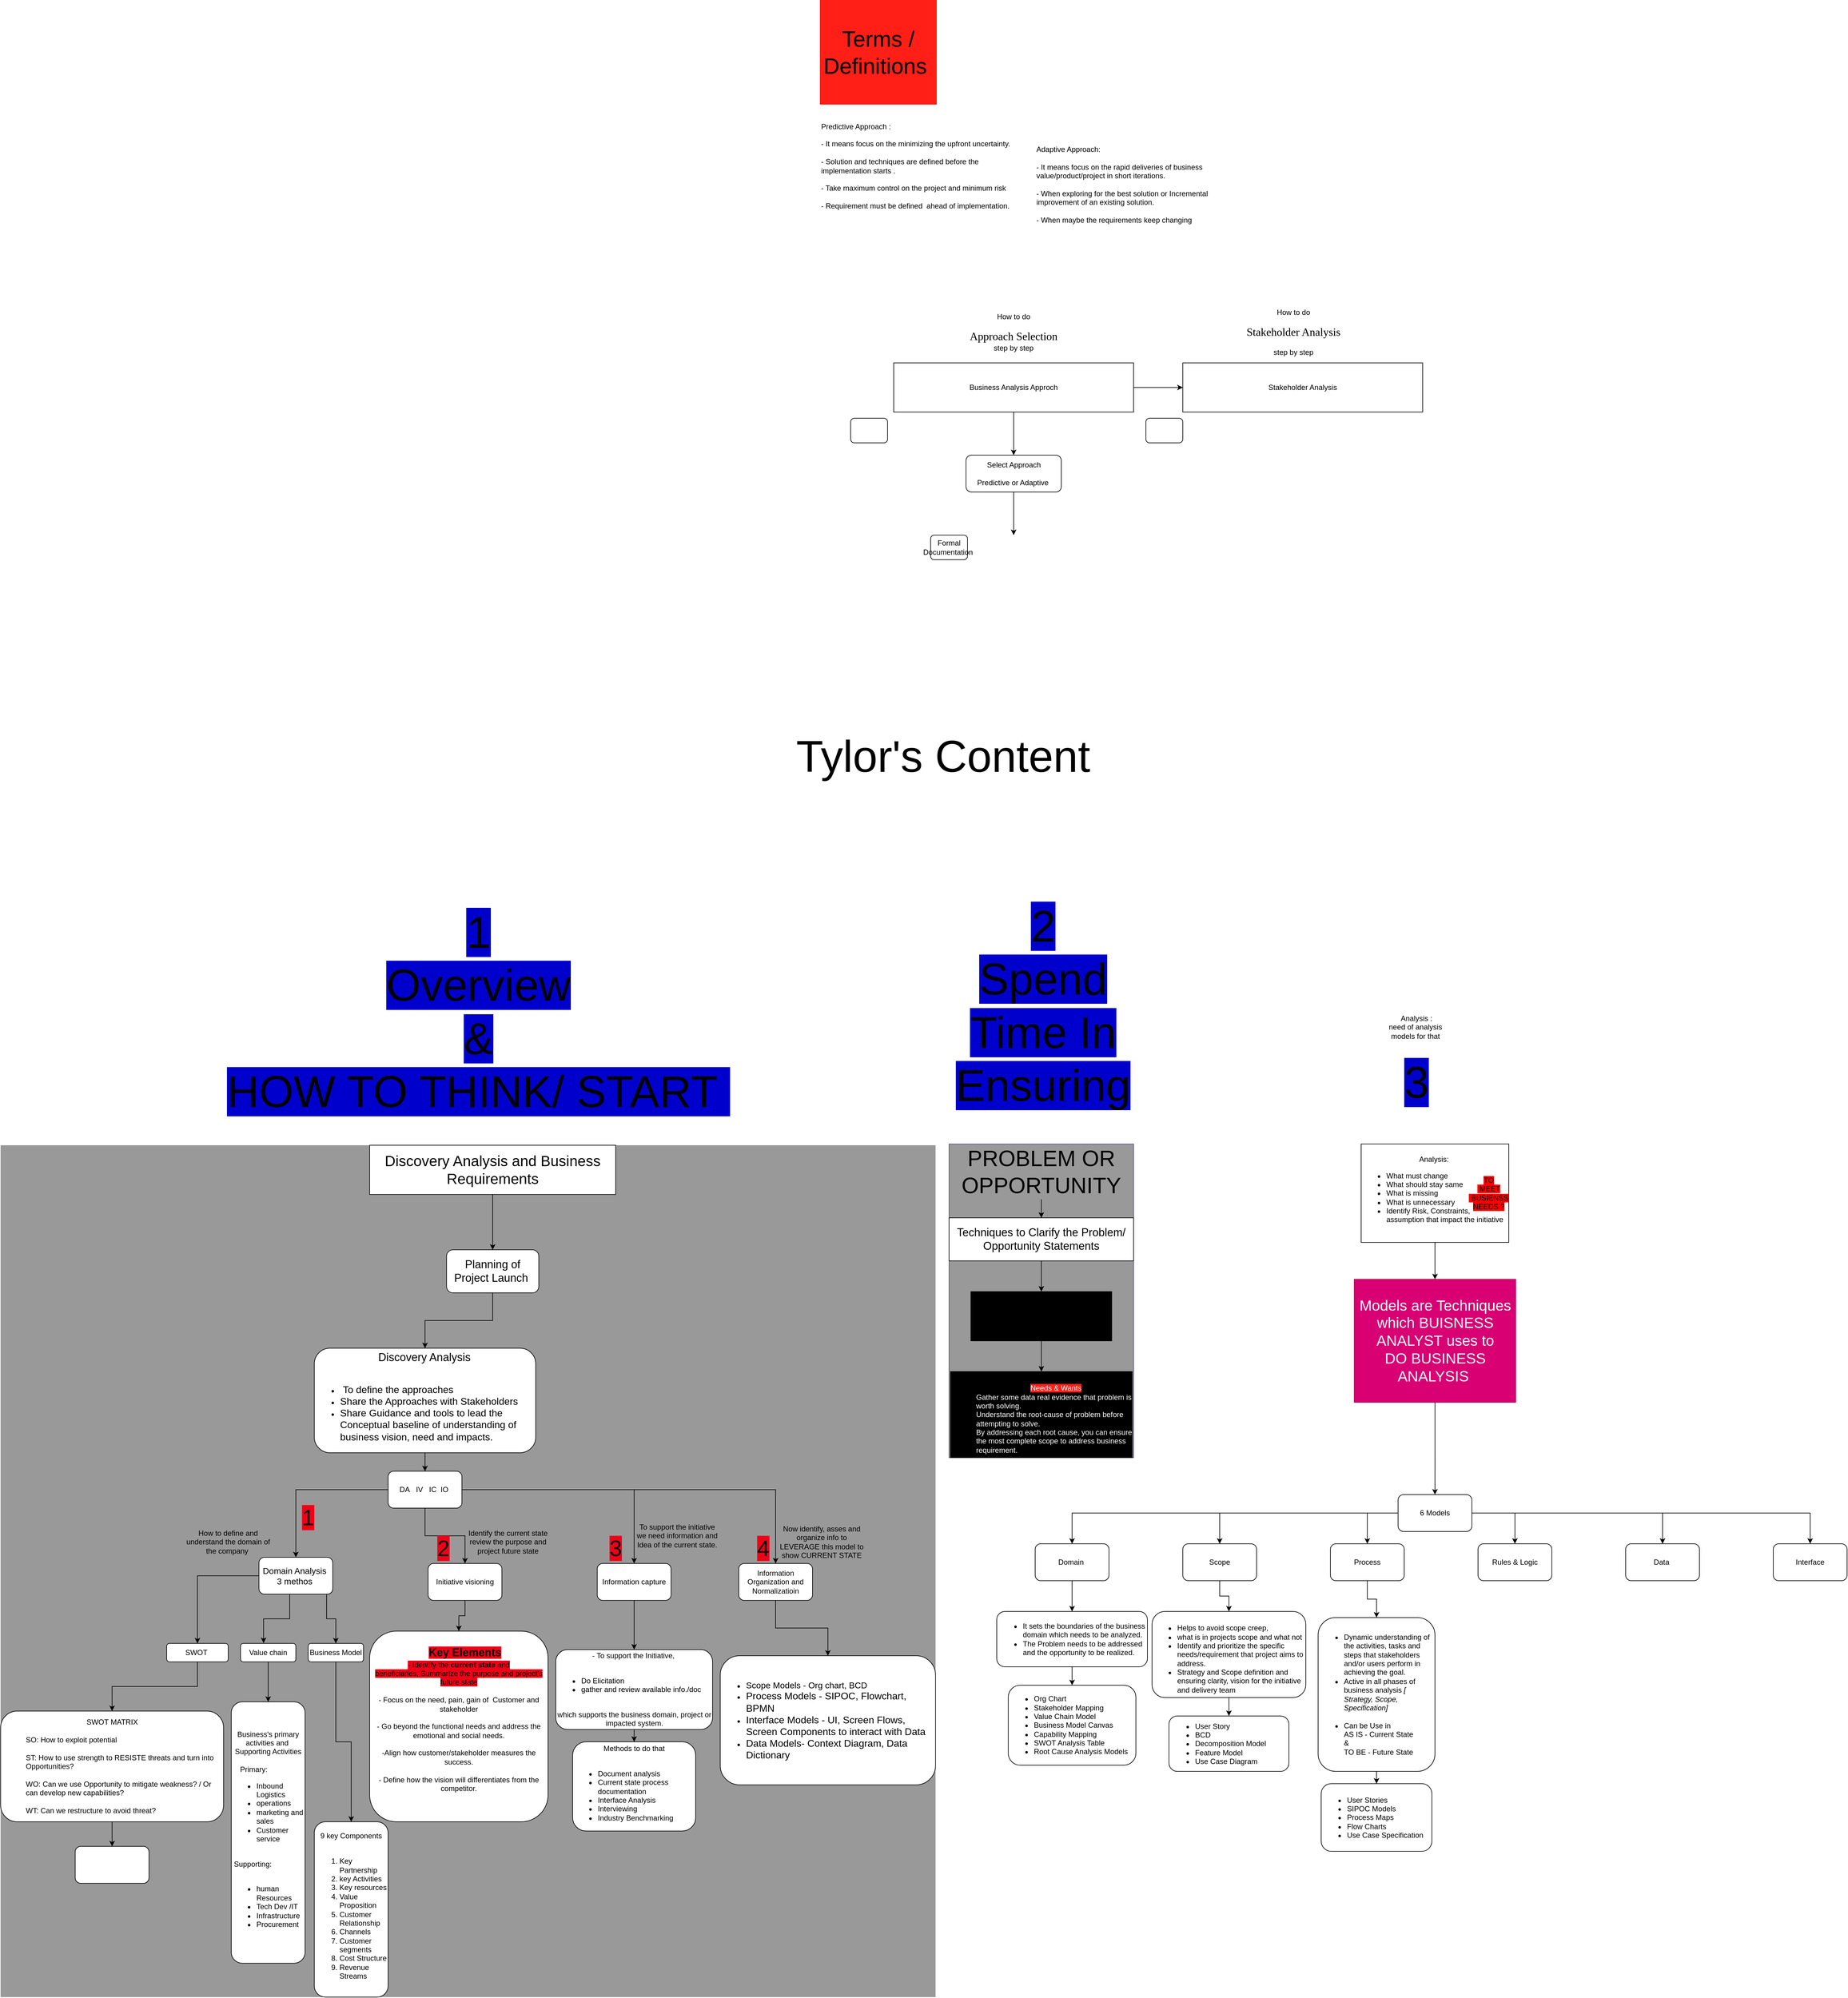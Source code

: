 <mxfile version="21.3.6" type="github">
  <diagram name="Page-1" id="avuCrzYc_2zifGQklvcb">
    <mxGraphModel dx="2530" dy="1826" grid="1" gridSize="10" guides="1" tooltips="1" connect="1" arrows="1" fold="1" page="1" pageScale="1" pageWidth="850" pageHeight="1100" math="0" shadow="0">
      <root>
        <mxCell id="0" />
        <mxCell id="1" parent="0" />
        <mxCell id="20oGBJxCJiwP2vIUOQRp-1" value="Stakeholder Analysis" style="rounded=0;whiteSpace=wrap;html=1;" parent="1" vertex="1">
          <mxGeometry x="240" y="120" width="390" height="80" as="geometry" />
        </mxCell>
        <mxCell id="20oGBJxCJiwP2vIUOQRp-3" value="How to do&lt;br&gt;&lt;br&gt;&lt;font face=&quot;Verdana&quot; style=&quot;font-size: 18px;&quot;&gt;Stakeholder Analysis&lt;/font&gt; &lt;br&gt;&lt;br&gt;step by step" style="text;html=1;strokeColor=none;fillColor=none;align=center;verticalAlign=middle;whiteSpace=wrap;rounded=0;" parent="1" vertex="1">
          <mxGeometry x="300" y="30" width="240" height="80" as="geometry" />
        </mxCell>
        <mxCell id="20oGBJxCJiwP2vIUOQRp-5" style="edgeStyle=orthogonalEdgeStyle;rounded=0;orthogonalLoop=1;jettySize=auto;html=1;" parent="1" source="20oGBJxCJiwP2vIUOQRp-4" target="20oGBJxCJiwP2vIUOQRp-1" edge="1">
          <mxGeometry relative="1" as="geometry" />
        </mxCell>
        <mxCell id="20oGBJxCJiwP2vIUOQRp-12" style="edgeStyle=orthogonalEdgeStyle;rounded=0;orthogonalLoop=1;jettySize=auto;html=1;entryX=0.5;entryY=0;entryDx=0;entryDy=0;" parent="1" source="20oGBJxCJiwP2vIUOQRp-4" target="20oGBJxCJiwP2vIUOQRp-7" edge="1">
          <mxGeometry relative="1" as="geometry" />
        </mxCell>
        <mxCell id="20oGBJxCJiwP2vIUOQRp-4" value="Business Analysis Approch" style="rounded=0;whiteSpace=wrap;html=1;" parent="1" vertex="1">
          <mxGeometry x="-230" y="120" width="390" height="80" as="geometry" />
        </mxCell>
        <mxCell id="20oGBJxCJiwP2vIUOQRp-13" style="edgeStyle=orthogonalEdgeStyle;rounded=0;orthogonalLoop=1;jettySize=auto;html=1;" parent="1" source="20oGBJxCJiwP2vIUOQRp-7" edge="1">
          <mxGeometry relative="1" as="geometry">
            <mxPoint x="-35" y="400" as="targetPoint" />
          </mxGeometry>
        </mxCell>
        <mxCell id="20oGBJxCJiwP2vIUOQRp-7" value="Select Approach&lt;br&gt;&lt;br&gt;Predictive or Adaptive&amp;nbsp;" style="rounded=1;whiteSpace=wrap;html=1;" parent="1" vertex="1">
          <mxGeometry x="-112.5" y="270" width="155" height="60" as="geometry" />
        </mxCell>
        <mxCell id="20oGBJxCJiwP2vIUOQRp-8" value="Predictive Approach :&amp;nbsp; &amp;nbsp;&lt;br&gt;&lt;br&gt;- It means focus on the minimizing the upfront uncertainty.&amp;nbsp;&lt;br&gt;&lt;br&gt;- Solution and techniques are defined before the implementation starts .&lt;br&gt;&lt;br&gt;- Take maximum control on the project and minimum risk&lt;br&gt;&lt;br&gt;- Requirement must be defined&amp;nbsp; ahead of implementation.&lt;br&gt;" style="text;html=1;strokeColor=none;fillColor=none;align=left;verticalAlign=middle;whiteSpace=wrap;rounded=0;" parent="1" vertex="1">
          <mxGeometry x="-350" y="-280" width="320" height="160" as="geometry" />
        </mxCell>
        <mxCell id="20oGBJxCJiwP2vIUOQRp-9" value="&lt;font style=&quot;font-size: 36px;&quot;&gt;Terms / Definitions&amp;nbsp;&lt;/font&gt;" style="text;html=1;strokeColor=none;fillColor=#FF1F17;align=center;verticalAlign=middle;whiteSpace=wrap;rounded=0;" parent="1" vertex="1">
          <mxGeometry x="-350" y="-470" width="190" height="170" as="geometry" />
        </mxCell>
        <mxCell id="20oGBJxCJiwP2vIUOQRp-10" value="Adaptive Approach:&amp;nbsp; &amp;nbsp;&lt;br&gt;&lt;br&gt;- It means focus on the rapid deliveries of business value/product/project in short iterations.&lt;br&gt;&lt;br&gt;- When exploring for the best solution or Incremental improvement of an existing solution.&lt;br&gt;&lt;br&gt;- When maybe the requirements keep changing&amp;nbsp;" style="text;html=1;strokeColor=none;fillColor=none;align=left;verticalAlign=middle;whiteSpace=wrap;rounded=0;" parent="1" vertex="1">
          <mxGeometry y="-220" width="320" height="100" as="geometry" />
        </mxCell>
        <mxCell id="20oGBJxCJiwP2vIUOQRp-11" value="How to do&lt;br&gt;&lt;br&gt;&lt;font face=&quot;Verdana&quot;&gt;&lt;span style=&quot;font-size: 18px;&quot;&gt;Approach Selection&lt;/span&gt;&lt;/font&gt;&lt;br&gt;step by step" style="text;html=1;strokeColor=none;fillColor=none;align=center;verticalAlign=middle;whiteSpace=wrap;rounded=0;" parent="1" vertex="1">
          <mxGeometry x="-155" y="30" width="240" height="80" as="geometry" />
        </mxCell>
        <mxCell id="20oGBJxCJiwP2vIUOQRp-14" value="" style="rounded=1;whiteSpace=wrap;html=1;" parent="1" vertex="1">
          <mxGeometry x="-300" y="210" width="60" height="40" as="geometry" />
        </mxCell>
        <mxCell id="20oGBJxCJiwP2vIUOQRp-16" value="" style="rounded=1;whiteSpace=wrap;html=1;" parent="1" vertex="1">
          <mxGeometry x="180" y="210" width="60" height="40" as="geometry" />
        </mxCell>
        <mxCell id="20oGBJxCJiwP2vIUOQRp-17" value="Formal Documentation&amp;nbsp;" style="rounded=1;whiteSpace=wrap;html=1;" parent="1" vertex="1">
          <mxGeometry x="-170" y="400" width="60" height="40" as="geometry" />
        </mxCell>
        <mxCell id="20oGBJxCJiwP2vIUOQRp-19" value="&lt;font style=&quot;font-size: 72px;&quot;&gt;Tylor&#39;s Content&amp;nbsp;&lt;/font&gt;" style="text;html=1;strokeColor=none;fillColor=none;align=center;verticalAlign=middle;whiteSpace=wrap;rounded=0;" parent="1" vertex="1">
          <mxGeometry x="-417.5" y="620" width="555" height="280" as="geometry" />
        </mxCell>
        <mxCell id="xvKbqlWR54QsmGuHGJQW-46" value="" style="group;fillColor=#999999;" parent="1" vertex="1" connectable="0">
          <mxGeometry x="-1682" y="1392" width="1520" height="1385" as="geometry" />
        </mxCell>
        <mxCell id="20oGBJxCJiwP2vIUOQRp-18" value="&lt;font style=&quot;font-size: 24px;&quot;&gt;Discovery Analysis and Business Requirements&lt;/font&gt;" style="rounded=0;whiteSpace=wrap;html=1;" parent="xvKbqlWR54QsmGuHGJQW-46" vertex="1">
          <mxGeometry x="600" width="400" height="80" as="geometry" />
        </mxCell>
        <mxCell id="20oGBJxCJiwP2vIUOQRp-22" value="&lt;font style=&quot;font-size: 18px;&quot;&gt;Planning of Project Launch&amp;nbsp;&lt;/font&gt;" style="rounded=1;whiteSpace=wrap;html=1;" parent="xvKbqlWR54QsmGuHGJQW-46" vertex="1">
          <mxGeometry x="725" y="170" width="150" height="70" as="geometry" />
        </mxCell>
        <mxCell id="xvKbqlWR54QsmGuHGJQW-45" style="edgeStyle=orthogonalEdgeStyle;rounded=0;orthogonalLoop=1;jettySize=auto;html=1;entryX=0.5;entryY=0;entryDx=0;entryDy=0;" parent="xvKbqlWR54QsmGuHGJQW-46" source="20oGBJxCJiwP2vIUOQRp-18" target="20oGBJxCJiwP2vIUOQRp-22" edge="1">
          <mxGeometry relative="1" as="geometry" />
        </mxCell>
        <mxCell id="20oGBJxCJiwP2vIUOQRp-23" value="&lt;div style=&quot;text-align: center;&quot;&gt;&lt;span style=&quot;background-color: initial;&quot;&gt;&lt;font style=&quot;font-size: 18px;&quot;&gt;Discovery Analysis&lt;/font&gt;&lt;font style=&quot;font-size: 14px;&quot;&gt;&amp;nbsp;&lt;/font&gt;&lt;/span&gt;&lt;/div&gt;&lt;font size=&quot;3&quot;&gt;&lt;br&gt;&lt;/font&gt;&lt;ul&gt;&lt;li&gt;&lt;font size=&quot;3&quot;&gt;&amp;nbsp;To define the approaches&lt;/font&gt;&lt;/li&gt;&lt;li&gt;&lt;font size=&quot;3&quot;&gt;Share the Approaches with Stakeholders&lt;/font&gt;&lt;/li&gt;&lt;li&gt;&lt;font size=&quot;3&quot;&gt;Share Guidance and tools to lead the Conceptual baseline of understanding of business vision, need and impacts.&lt;/font&gt;&lt;/li&gt;&lt;/ul&gt;" style="rounded=1;whiteSpace=wrap;html=1;align=left;" parent="xvKbqlWR54QsmGuHGJQW-46" vertex="1">
          <mxGeometry x="510" y="330" width="360" height="170" as="geometry" />
        </mxCell>
        <mxCell id="20oGBJxCJiwP2vIUOQRp-24" style="edgeStyle=orthogonalEdgeStyle;rounded=0;orthogonalLoop=1;jettySize=auto;html=1;" parent="xvKbqlWR54QsmGuHGJQW-46" source="20oGBJxCJiwP2vIUOQRp-22" target="20oGBJxCJiwP2vIUOQRp-23" edge="1">
          <mxGeometry relative="1" as="geometry" />
        </mxCell>
        <mxCell id="20oGBJxCJiwP2vIUOQRp-25" value="DA&amp;nbsp; &amp;nbsp;IV&amp;nbsp; &amp;nbsp;IC&amp;nbsp; IO&amp;nbsp;" style="whiteSpace=wrap;html=1;align=center;rounded=1;" parent="xvKbqlWR54QsmGuHGJQW-46" vertex="1">
          <mxGeometry x="630" y="530" width="120" height="60" as="geometry" />
        </mxCell>
        <mxCell id="20oGBJxCJiwP2vIUOQRp-26" value="" style="edgeStyle=orthogonalEdgeStyle;rounded=0;orthogonalLoop=1;jettySize=auto;html=1;" parent="xvKbqlWR54QsmGuHGJQW-46" source="20oGBJxCJiwP2vIUOQRp-23" target="20oGBJxCJiwP2vIUOQRp-25" edge="1">
          <mxGeometry relative="1" as="geometry" />
        </mxCell>
        <mxCell id="20oGBJxCJiwP2vIUOQRp-27" value="&lt;font style=&quot;font-size: 14px;&quot;&gt;Domain Analysis&amp;nbsp;&lt;br&gt;&lt;font style=&quot;&quot;&gt;3 methos&lt;/font&gt;&amp;nbsp;&lt;/font&gt;" style="whiteSpace=wrap;html=1;align=center;rounded=1;" parent="xvKbqlWR54QsmGuHGJQW-46" vertex="1">
          <mxGeometry x="420" y="670" width="120" height="60" as="geometry" />
        </mxCell>
        <mxCell id="20oGBJxCJiwP2vIUOQRp-28" value="" style="edgeStyle=orthogonalEdgeStyle;rounded=0;orthogonalLoop=1;jettySize=auto;html=1;" parent="xvKbqlWR54QsmGuHGJQW-46" source="20oGBJxCJiwP2vIUOQRp-25" target="20oGBJxCJiwP2vIUOQRp-27" edge="1">
          <mxGeometry relative="1" as="geometry" />
        </mxCell>
        <mxCell id="20oGBJxCJiwP2vIUOQRp-29" value="How to define and understand the domain of the company&amp;nbsp;" style="text;html=1;strokeColor=none;fillColor=none;align=center;verticalAlign=middle;whiteSpace=wrap;rounded=0;" parent="xvKbqlWR54QsmGuHGJQW-46" vertex="1">
          <mxGeometry x="300" y="610" width="140" height="70" as="geometry" />
        </mxCell>
        <mxCell id="20oGBJxCJiwP2vIUOQRp-30" value="SWOT&amp;nbsp;" style="whiteSpace=wrap;html=1;align=center;rounded=1;" parent="xvKbqlWR54QsmGuHGJQW-46" vertex="1">
          <mxGeometry x="270" y="810" width="100" height="30" as="geometry" />
        </mxCell>
        <mxCell id="20oGBJxCJiwP2vIUOQRp-31" value="" style="edgeStyle=orthogonalEdgeStyle;rounded=0;orthogonalLoop=1;jettySize=auto;html=1;" parent="xvKbqlWR54QsmGuHGJQW-46" source="20oGBJxCJiwP2vIUOQRp-27" target="20oGBJxCJiwP2vIUOQRp-30" edge="1">
          <mxGeometry relative="1" as="geometry" />
        </mxCell>
        <mxCell id="20oGBJxCJiwP2vIUOQRp-32" value="Value chain" style="whiteSpace=wrap;html=1;align=center;rounded=1;" parent="xvKbqlWR54QsmGuHGJQW-46" vertex="1">
          <mxGeometry x="390" y="810" width="90" height="30" as="geometry" />
        </mxCell>
        <mxCell id="20oGBJxCJiwP2vIUOQRp-34" style="edgeStyle=orthogonalEdgeStyle;rounded=0;orthogonalLoop=1;jettySize=auto;html=1;entryX=0.417;entryY=-0.017;entryDx=0;entryDy=0;entryPerimeter=0;" parent="xvKbqlWR54QsmGuHGJQW-46" source="20oGBJxCJiwP2vIUOQRp-27" target="20oGBJxCJiwP2vIUOQRp-32" edge="1">
          <mxGeometry relative="1" as="geometry">
            <Array as="points">
              <mxPoint x="470" y="770" />
              <mxPoint x="428" y="770" />
            </Array>
          </mxGeometry>
        </mxCell>
        <mxCell id="20oGBJxCJiwP2vIUOQRp-33" value="Business Model" style="whiteSpace=wrap;html=1;align=center;rounded=1;" parent="xvKbqlWR54QsmGuHGJQW-46" vertex="1">
          <mxGeometry x="500" y="810" width="90" height="30" as="geometry" />
        </mxCell>
        <mxCell id="20oGBJxCJiwP2vIUOQRp-35" style="edgeStyle=orthogonalEdgeStyle;rounded=0;orthogonalLoop=1;jettySize=auto;html=1;" parent="xvKbqlWR54QsmGuHGJQW-46" source="20oGBJxCJiwP2vIUOQRp-27" target="20oGBJxCJiwP2vIUOQRp-33" edge="1">
          <mxGeometry relative="1" as="geometry">
            <Array as="points">
              <mxPoint x="530" y="770" />
              <mxPoint x="545" y="770" />
            </Array>
          </mxGeometry>
        </mxCell>
        <mxCell id="20oGBJxCJiwP2vIUOQRp-36" value="SWOT MATRIX&lt;br&gt;&lt;br&gt;&lt;blockquote style=&quot;margin: 0 0 0 40px; border: none; padding: 0px;&quot;&gt;&lt;div style=&quot;text-align: left;&quot;&gt;&lt;span style=&quot;background-color: initial;&quot;&gt;SO: How to exploit potential&lt;/span&gt;&lt;/div&gt;&lt;div style=&quot;text-align: left;&quot;&gt;&lt;br&gt;&lt;/div&gt;&lt;div style=&quot;text-align: left;&quot;&gt;&lt;span style=&quot;background-color: initial;&quot;&gt;ST: How to use strength to RESISTE threats and turn into Opportunities?&lt;/span&gt;&lt;/div&gt;&lt;div style=&quot;text-align: left;&quot;&gt;&lt;br&gt;&lt;/div&gt;&lt;div style=&quot;text-align: left;&quot;&gt;&lt;span style=&quot;background-color: initial;&quot;&gt;WO: Can we use Opportunity to mitigate weakness? / Or can develop new capabilities?&lt;/span&gt;&lt;/div&gt;&lt;div style=&quot;text-align: left;&quot;&gt;&lt;br&gt;&lt;/div&gt;&lt;div style=&quot;text-align: left;&quot;&gt;&lt;span style=&quot;background-color: initial;&quot;&gt;WT: Can we restructure to avoid threat?&lt;/span&gt;&lt;/div&gt;&lt;/blockquote&gt;" style="whiteSpace=wrap;html=1;rounded=1;" parent="xvKbqlWR54QsmGuHGJQW-46" vertex="1">
          <mxGeometry y="920" width="362.5" height="180" as="geometry" />
        </mxCell>
        <mxCell id="20oGBJxCJiwP2vIUOQRp-37" value="" style="edgeStyle=orthogonalEdgeStyle;rounded=0;orthogonalLoop=1;jettySize=auto;html=1;" parent="xvKbqlWR54QsmGuHGJQW-46" source="20oGBJxCJiwP2vIUOQRp-30" target="20oGBJxCJiwP2vIUOQRp-36" edge="1">
          <mxGeometry relative="1" as="geometry" />
        </mxCell>
        <mxCell id="20oGBJxCJiwP2vIUOQRp-38" value="" style="whiteSpace=wrap;html=1;rounded=1;" parent="xvKbqlWR54QsmGuHGJQW-46" vertex="1">
          <mxGeometry x="121.25" y="1140" width="120" height="60" as="geometry" />
        </mxCell>
        <mxCell id="20oGBJxCJiwP2vIUOQRp-39" value="" style="edgeStyle=orthogonalEdgeStyle;rounded=0;orthogonalLoop=1;jettySize=auto;html=1;" parent="xvKbqlWR54QsmGuHGJQW-46" source="20oGBJxCJiwP2vIUOQRp-36" target="20oGBJxCJiwP2vIUOQRp-38" edge="1">
          <mxGeometry relative="1" as="geometry" />
        </mxCell>
        <mxCell id="xvKbqlWR54QsmGuHGJQW-1" value="Initiative visioning" style="whiteSpace=wrap;html=1;align=center;rounded=1;" parent="xvKbqlWR54QsmGuHGJQW-46" vertex="1">
          <mxGeometry x="695" y="680" width="120" height="60" as="geometry" />
        </mxCell>
        <mxCell id="xvKbqlWR54QsmGuHGJQW-2" value="" style="edgeStyle=orthogonalEdgeStyle;rounded=0;orthogonalLoop=1;jettySize=auto;html=1;" parent="xvKbqlWR54QsmGuHGJQW-46" source="20oGBJxCJiwP2vIUOQRp-25" target="xvKbqlWR54QsmGuHGJQW-1" edge="1">
          <mxGeometry relative="1" as="geometry" />
        </mxCell>
        <mxCell id="xvKbqlWR54QsmGuHGJQW-3" value="&lt;font style=&quot;background-color: rgb(240, 0, 24); font-size: 36px;&quot;&gt;1&lt;/font&gt;" style="text;html=1;strokeColor=none;fillColor=none;align=center;verticalAlign=middle;whiteSpace=wrap;rounded=0;" parent="xvKbqlWR54QsmGuHGJQW-46" vertex="1">
          <mxGeometry x="470" y="590" width="60" height="30" as="geometry" />
        </mxCell>
        <mxCell id="xvKbqlWR54QsmGuHGJQW-11" value="&lt;div style=&quot;&quot;&gt;&lt;span style=&quot;background-color: rgb(240, 0, 24);&quot;&gt;- Identify the &lt;b style=&quot;&quot;&gt;current state &lt;/b&gt;and beneficiaries,&amp;nbsp;Summarize the purpose and&amp;nbsp;project&#39;s future state&lt;/span&gt;&lt;/div&gt;&lt;div style=&quot;&quot;&gt;&lt;br&gt;&lt;/div&gt;&lt;div style=&quot;&quot;&gt;&lt;span style=&quot;background-color: initial;&quot;&gt;- Focus on the need, pain, gain of&amp;nbsp; Customer and stakeholder&lt;/span&gt;&lt;/div&gt;&lt;div style=&quot;&quot;&gt;&lt;br&gt;&lt;/div&gt;&lt;div style=&quot;&quot;&gt;&lt;span style=&quot;background-color: initial;&quot;&gt;- Go beyond the functional needs and address the emotional and social needs.&lt;/span&gt;&lt;/div&gt;&lt;div style=&quot;&quot;&gt;&lt;br&gt;&lt;/div&gt;&lt;div style=&quot;&quot;&gt;&lt;span style=&quot;background-color: initial;&quot;&gt;-Align how customer/stakeholder measures the success.&lt;/span&gt;&lt;/div&gt;&lt;div style=&quot;&quot;&gt;&lt;br&gt;&lt;/div&gt;&lt;div style=&quot;&quot;&gt;&lt;span style=&quot;background-color: initial;&quot;&gt;- Define how the vision will differentiates from the competitor.&lt;/span&gt;&lt;/div&gt;" style="whiteSpace=wrap;html=1;rounded=1;align=center;" parent="xvKbqlWR54QsmGuHGJQW-46" vertex="1">
          <mxGeometry x="600" y="790" width="290" height="310" as="geometry" />
        </mxCell>
        <mxCell id="xvKbqlWR54QsmGuHGJQW-9" value="" style="edgeStyle=orthogonalEdgeStyle;rounded=0;orthogonalLoop=1;jettySize=auto;html=1;exitX=0.5;exitY=1;exitDx=0;exitDy=0;entryX=0.5;entryY=0;entryDx=0;entryDy=0;" parent="xvKbqlWR54QsmGuHGJQW-46" source="xvKbqlWR54QsmGuHGJQW-1" target="xvKbqlWR54QsmGuHGJQW-11" edge="1">
          <mxGeometry relative="1" as="geometry">
            <mxPoint x="895.059" y="750" as="sourcePoint" />
            <mxPoint x="850" y="920" as="targetPoint" />
          </mxGeometry>
        </mxCell>
        <mxCell id="xvKbqlWR54QsmGuHGJQW-17" value="&lt;font style=&quot;background-color: rgb(240, 0, 24); font-size: 36px;&quot;&gt;2&lt;/font&gt;" style="text;html=1;strokeColor=none;fillColor=none;align=center;verticalAlign=middle;whiteSpace=wrap;rounded=0;" parent="xvKbqlWR54QsmGuHGJQW-46" vertex="1">
          <mxGeometry x="690" y="640" width="60" height="30" as="geometry" />
        </mxCell>
        <mxCell id="xvKbqlWR54QsmGuHGJQW-18" value="Information capture" style="whiteSpace=wrap;html=1;align=center;rounded=1;" parent="xvKbqlWR54QsmGuHGJQW-46" vertex="1">
          <mxGeometry x="970" y="680" width="120" height="60" as="geometry" />
        </mxCell>
        <mxCell id="xvKbqlWR54QsmGuHGJQW-20" style="edgeStyle=orthogonalEdgeStyle;rounded=0;orthogonalLoop=1;jettySize=auto;html=1;" parent="xvKbqlWR54QsmGuHGJQW-46" source="20oGBJxCJiwP2vIUOQRp-25" target="xvKbqlWR54QsmGuHGJQW-18" edge="1">
          <mxGeometry relative="1" as="geometry" />
        </mxCell>
        <mxCell id="xvKbqlWR54QsmGuHGJQW-21" value="&lt;b&gt;&lt;font style=&quot;font-size: 18px; background-color: rgb(240, 0, 24);&quot;&gt;Key Elements&lt;/font&gt;&lt;/b&gt;" style="text;html=1;strokeColor=none;fillColor=none;align=center;verticalAlign=middle;whiteSpace=wrap;rounded=0;" parent="xvKbqlWR54QsmGuHGJQW-46" vertex="1">
          <mxGeometry x="685" y="790" width="140" height="70" as="geometry" />
        </mxCell>
        <mxCell id="xvKbqlWR54QsmGuHGJQW-22" value="- To support the Initiative,&amp;nbsp;&lt;br&gt;&lt;br&gt;&lt;ul&gt;&lt;li style=&quot;text-align: left;&quot;&gt;Do Elicitation&lt;/li&gt;&lt;li style=&quot;text-align: left;&quot;&gt;gather and review available info./doc&lt;/li&gt;&lt;/ul&gt;&lt;br&gt;which supports the business domain, project or impacted system." style="whiteSpace=wrap;html=1;rounded=1;" parent="xvKbqlWR54QsmGuHGJQW-46" vertex="1">
          <mxGeometry x="902.5" y="820" width="255" height="130" as="geometry" />
        </mxCell>
        <mxCell id="xvKbqlWR54QsmGuHGJQW-23" value="" style="edgeStyle=orthogonalEdgeStyle;rounded=0;orthogonalLoop=1;jettySize=auto;html=1;" parent="xvKbqlWR54QsmGuHGJQW-46" source="xvKbqlWR54QsmGuHGJQW-18" target="xvKbqlWR54QsmGuHGJQW-22" edge="1">
          <mxGeometry relative="1" as="geometry" />
        </mxCell>
        <mxCell id="xvKbqlWR54QsmGuHGJQW-24" value="Methods to do that&lt;br&gt;&lt;br&gt;&lt;ul&gt;&lt;li style=&quot;text-align: left;&quot;&gt;Document analysis&lt;/li&gt;&lt;li style=&quot;text-align: left;&quot;&gt;Current state process documentation&lt;/li&gt;&lt;li style=&quot;text-align: left;&quot;&gt;Interface Analysis&lt;/li&gt;&lt;li style=&quot;text-align: left;&quot;&gt;Interviewing&lt;/li&gt;&lt;li style=&quot;text-align: left;&quot;&gt;Industry Benchmarking&lt;/li&gt;&lt;/ul&gt;" style="whiteSpace=wrap;html=1;rounded=1;" parent="xvKbqlWR54QsmGuHGJQW-46" vertex="1">
          <mxGeometry x="930" y="970" width="200" height="145" as="geometry" />
        </mxCell>
        <mxCell id="xvKbqlWR54QsmGuHGJQW-25" value="" style="edgeStyle=orthogonalEdgeStyle;rounded=0;orthogonalLoop=1;jettySize=auto;html=1;" parent="xvKbqlWR54QsmGuHGJQW-46" source="xvKbqlWR54QsmGuHGJQW-22" target="xvKbqlWR54QsmGuHGJQW-24" edge="1">
          <mxGeometry relative="1" as="geometry" />
        </mxCell>
        <mxCell id="xvKbqlWR54QsmGuHGJQW-26" value="Identify the current state&lt;br&gt;review the purpose and project future state" style="text;html=1;strokeColor=none;fillColor=none;align=center;verticalAlign=middle;whiteSpace=wrap;rounded=0;" parent="xvKbqlWR54QsmGuHGJQW-46" vertex="1">
          <mxGeometry x="755" y="610" width="140" height="70" as="geometry" />
        </mxCell>
        <mxCell id="xvKbqlWR54QsmGuHGJQW-27" value="To support the initiative we need information and Idea of the current state." style="text;html=1;strokeColor=none;fillColor=none;align=center;verticalAlign=middle;whiteSpace=wrap;rounded=0;" parent="xvKbqlWR54QsmGuHGJQW-46" vertex="1">
          <mxGeometry x="1030" y="600" width="140" height="70" as="geometry" />
        </mxCell>
        <mxCell id="xvKbqlWR54QsmGuHGJQW-28" value="&lt;font style=&quot;background-color: rgb(240, 0, 24); font-size: 36px;&quot;&gt;3&lt;/font&gt;" style="text;html=1;strokeColor=none;fillColor=none;align=center;verticalAlign=middle;whiteSpace=wrap;rounded=0;" parent="xvKbqlWR54QsmGuHGJQW-46" vertex="1">
          <mxGeometry x="970" y="640" width="60" height="30" as="geometry" />
        </mxCell>
        <mxCell id="xvKbqlWR54QsmGuHGJQW-29" value="9 key Components&lt;br&gt;&lt;br&gt;&lt;ol&gt;&lt;li style=&quot;text-align: left;&quot;&gt;Key Partnership&lt;/li&gt;&lt;li style=&quot;text-align: left;&quot;&gt;key Activities&lt;/li&gt;&lt;li style=&quot;text-align: left;&quot;&gt;Key resources&lt;/li&gt;&lt;li style=&quot;text-align: left;&quot;&gt;Value Proposition&lt;/li&gt;&lt;li style=&quot;text-align: left;&quot;&gt;Customer Relationship&lt;/li&gt;&lt;li style=&quot;text-align: left;&quot;&gt;Channels&lt;/li&gt;&lt;li style=&quot;text-align: left;&quot;&gt;Customer segments&lt;/li&gt;&lt;li style=&quot;text-align: left;&quot;&gt;Cost Structure&lt;/li&gt;&lt;li style=&quot;text-align: left;&quot;&gt;Revenue Streams&lt;/li&gt;&lt;/ol&gt;" style="whiteSpace=wrap;html=1;rounded=1;" parent="xvKbqlWR54QsmGuHGJQW-46" vertex="1">
          <mxGeometry x="510" y="1100" width="120" height="285" as="geometry" />
        </mxCell>
        <mxCell id="xvKbqlWR54QsmGuHGJQW-31" style="edgeStyle=orthogonalEdgeStyle;rounded=0;orthogonalLoop=1;jettySize=auto;html=1;entryX=0.5;entryY=0;entryDx=0;entryDy=0;" parent="xvKbqlWR54QsmGuHGJQW-46" source="20oGBJxCJiwP2vIUOQRp-33" target="xvKbqlWR54QsmGuHGJQW-29" edge="1">
          <mxGeometry relative="1" as="geometry" />
        </mxCell>
        <mxCell id="xvKbqlWR54QsmGuHGJQW-32" value="Business&#39;s primary activities and&amp;nbsp; Supporting Activities&lt;br&gt;&lt;br&gt;&lt;div style=&quot;text-align: left;&quot;&gt;&lt;span style=&quot;background-color: initial;&quot;&gt;&amp;nbsp; &amp;nbsp; Primary:&lt;/span&gt;&lt;/div&gt;&lt;div style=&quot;text-align: left;&quot;&gt;&lt;ul&gt;&lt;li&gt;&lt;span style=&quot;background-color: initial;&quot;&gt;Inbound Logistics&lt;/span&gt;&lt;/li&gt;&lt;li&gt;&lt;span style=&quot;background-color: initial;&quot;&gt;operations&lt;/span&gt;&lt;/li&gt;&lt;li&gt;&lt;span style=&quot;background-color: initial;&quot;&gt;marketing and sales&lt;/span&gt;&lt;/li&gt;&lt;li&gt;&lt;span style=&quot;background-color: initial;&quot;&gt;Customer service&lt;/span&gt;&lt;/li&gt;&lt;/ul&gt;&lt;div&gt;&lt;br&gt;&lt;/div&gt;&lt;div&gt;&amp;nbsp;Supporting:&lt;br&gt;&lt;br&gt;&lt;/div&gt;&lt;div&gt;&lt;ul&gt;&lt;li&gt;human Resources&lt;/li&gt;&lt;li&gt;Tech Dev /IT&lt;/li&gt;&lt;li&gt;Infrastructure&lt;/li&gt;&lt;li&gt;Procurement&lt;/li&gt;&lt;/ul&gt;&lt;/div&gt;&lt;/div&gt;" style="whiteSpace=wrap;html=1;rounded=1;" parent="xvKbqlWR54QsmGuHGJQW-46" vertex="1">
          <mxGeometry x="375" y="905" width="120" height="425" as="geometry" />
        </mxCell>
        <mxCell id="xvKbqlWR54QsmGuHGJQW-33" value="" style="edgeStyle=orthogonalEdgeStyle;rounded=0;orthogonalLoop=1;jettySize=auto;html=1;" parent="xvKbqlWR54QsmGuHGJQW-46" source="20oGBJxCJiwP2vIUOQRp-32" target="xvKbqlWR54QsmGuHGJQW-32" edge="1">
          <mxGeometry relative="1" as="geometry" />
        </mxCell>
        <mxCell id="xvKbqlWR54QsmGuHGJQW-36" value="Information Organization and Normalizatioin" style="whiteSpace=wrap;html=1;rounded=1;" parent="xvKbqlWR54QsmGuHGJQW-46" vertex="1">
          <mxGeometry x="1200" y="680" width="120" height="60" as="geometry" />
        </mxCell>
        <mxCell id="xvKbqlWR54QsmGuHGJQW-39" style="edgeStyle=orthogonalEdgeStyle;rounded=0;orthogonalLoop=1;jettySize=auto;html=1;exitX=1;exitY=0.5;exitDx=0;exitDy=0;entryX=0.5;entryY=0;entryDx=0;entryDy=0;" parent="xvKbqlWR54QsmGuHGJQW-46" source="20oGBJxCJiwP2vIUOQRp-25" target="xvKbqlWR54QsmGuHGJQW-36" edge="1">
          <mxGeometry relative="1" as="geometry" />
        </mxCell>
        <mxCell id="xvKbqlWR54QsmGuHGJQW-40" value="&lt;font style=&quot;background-color: rgb(240, 0, 24); font-size: 36px;&quot;&gt;4&lt;/font&gt;" style="text;html=1;strokeColor=none;fillColor=none;align=center;verticalAlign=middle;whiteSpace=wrap;rounded=0;" parent="xvKbqlWR54QsmGuHGJQW-46" vertex="1">
          <mxGeometry x="1210" y="640" width="60" height="30" as="geometry" />
        </mxCell>
        <mxCell id="xvKbqlWR54QsmGuHGJQW-41" value="Now identify, asses and organize info to LEVERAGE this model to show CURRENT STATE" style="text;html=1;strokeColor=none;fillColor=none;align=center;verticalAlign=middle;whiteSpace=wrap;rounded=0;" parent="xvKbqlWR54QsmGuHGJQW-46" vertex="1">
          <mxGeometry x="1265" y="610" width="140" height="70" as="geometry" />
        </mxCell>
        <mxCell id="xvKbqlWR54QsmGuHGJQW-43" value="&lt;ul&gt;&lt;li&gt;&lt;font style=&quot;font-size: 14px;&quot;&gt;Scope Models - Org chart, BCD&lt;/font&gt;&lt;/li&gt;&lt;li&gt;&lt;font size=&quot;3&quot;&gt;Process Models - SIPOC, Flowchart, BPMN&lt;/font&gt;&lt;/li&gt;&lt;li&gt;&lt;font size=&quot;3&quot;&gt;Interface Models - UI, Screen Flows, Screen Components to interact with Data&lt;/font&gt;&lt;/li&gt;&lt;li&gt;&lt;font size=&quot;3&quot;&gt;Data Models- Context Diagram, Data Dictionary&amp;nbsp;&amp;nbsp;&lt;/font&gt;&lt;/li&gt;&lt;/ul&gt;" style="whiteSpace=wrap;html=1;rounded=1;align=left;" parent="xvKbqlWR54QsmGuHGJQW-46" vertex="1">
          <mxGeometry x="1170" y="830" width="350" height="210" as="geometry" />
        </mxCell>
        <mxCell id="xvKbqlWR54QsmGuHGJQW-44" value="" style="edgeStyle=orthogonalEdgeStyle;rounded=0;orthogonalLoop=1;jettySize=auto;html=1;" parent="xvKbqlWR54QsmGuHGJQW-46" source="xvKbqlWR54QsmGuHGJQW-36" target="xvKbqlWR54QsmGuHGJQW-43" edge="1">
          <mxGeometry relative="1" as="geometry" />
        </mxCell>
        <mxCell id="feKw_-WsJlsvPGO94x_M-3" value="" style="group;fillColor=#999999;strokeColor=#56517e;" vertex="1" connectable="0" parent="1">
          <mxGeometry x="-140" y="1390" width="300" height="510" as="geometry" />
        </mxCell>
        <mxCell id="xvKbqlWR54QsmGuHGJQW-48" value="&lt;font style=&quot;font-size: 18px;&quot;&gt;Techniques to Clarify the Problem/ Opportunity Statements&lt;/font&gt;" style="rounded=0;whiteSpace=wrap;html=1;" parent="feKw_-WsJlsvPGO94x_M-3" vertex="1">
          <mxGeometry y="120" width="300" height="70" as="geometry" />
        </mxCell>
        <mxCell id="xvKbqlWR54QsmGuHGJQW-55" style="edgeStyle=orthogonalEdgeStyle;rounded=0;orthogonalLoop=1;jettySize=auto;html=1;entryX=0.5;entryY=0;entryDx=0;entryDy=0;" parent="feKw_-WsJlsvPGO94x_M-3" source="xvKbqlWR54QsmGuHGJQW-49" target="xvKbqlWR54QsmGuHGJQW-48" edge="1">
          <mxGeometry relative="1" as="geometry" />
        </mxCell>
        <mxCell id="xvKbqlWR54QsmGuHGJQW-49" value="&lt;font style=&quot;font-size: 36px;&quot;&gt;PROBLEM OR OPPORTUNITY&lt;/font&gt;" style="text;html=1;align=center;verticalAlign=middle;whiteSpace=wrap;rounded=0;imageAspect=0;" parent="feKw_-WsJlsvPGO94x_M-3" vertex="1">
          <mxGeometry x="10" width="280" height="90" as="geometry" />
        </mxCell>
        <mxCell id="xvKbqlWR54QsmGuHGJQW-56" value="&lt;font style=&quot;font-size: 18px;&quot;&gt;Methods to do :&lt;br&gt;- FIVE WHYS&lt;br&gt;- Fishbone Diagram&lt;/font&gt;" style="whiteSpace=wrap;html=1;fillColor=#000000;rounded=0;" parent="feKw_-WsJlsvPGO94x_M-3" vertex="1">
          <mxGeometry x="35.5" y="240" width="229" height="80" as="geometry" />
        </mxCell>
        <mxCell id="xvKbqlWR54QsmGuHGJQW-57" value="" style="edgeStyle=orthogonalEdgeStyle;rounded=0;orthogonalLoop=1;jettySize=auto;html=1;" parent="feKw_-WsJlsvPGO94x_M-3" source="xvKbqlWR54QsmGuHGJQW-48" target="xvKbqlWR54QsmGuHGJQW-56" edge="1">
          <mxGeometry relative="1" as="geometry" />
        </mxCell>
        <mxCell id="feKw_-WsJlsvPGO94x_M-1" value="&lt;ul&gt;&lt;li&gt;Spend Time Understanding the True Business Requirements = &lt;font color=&quot;#ffffff&quot;&gt;&lt;font style=&quot;background-color: rgb(255, 31, 23);&quot;&gt;Needs &amp;amp; Wants&lt;/font&gt;&amp;nbsp;&lt;/font&gt;&lt;/li&gt;&lt;li&gt;&lt;font color=&quot;#ffffff&quot;&gt;Gather some data real evidence&amp;nbsp;that problem is worth&amp;nbsp;solving.&lt;/font&gt;&lt;/li&gt;&lt;li&gt;&lt;font color=&quot;#ffffff&quot;&gt;Understand the root-cause of problem before attempting&amp;nbsp;to&amp;nbsp;solve.&lt;/font&gt;&lt;/li&gt;&lt;li&gt;&lt;font color=&quot;#ffffff&quot;&gt;By addressing&amp;nbsp;each&amp;nbsp;root cause,&amp;nbsp;you can ensure the most complete scope to address business requirement.&lt;/font&gt;&lt;/li&gt;&lt;/ul&gt;" style="whiteSpace=wrap;html=1;fillColor=#000000;rounded=0;align=left;" vertex="1" parent="feKw_-WsJlsvPGO94x_M-3">
          <mxGeometry x="2.25" y="370" width="295.5" height="140" as="geometry" />
        </mxCell>
        <mxCell id="feKw_-WsJlsvPGO94x_M-2" value="" style="edgeStyle=orthogonalEdgeStyle;rounded=0;orthogonalLoop=1;jettySize=auto;html=1;" edge="1" parent="feKw_-WsJlsvPGO94x_M-3" source="xvKbqlWR54QsmGuHGJQW-56" target="feKw_-WsJlsvPGO94x_M-1">
          <mxGeometry relative="1" as="geometry" />
        </mxCell>
        <mxCell id="feKw_-WsJlsvPGO94x_M-12" value="&lt;font style=&quot;font-size: 72px; background-color: rgb(0, 0, 204);&quot;&gt;1&lt;br&gt;Overview &lt;br&gt;&amp;amp; &lt;br&gt;HOW TO THINK/ START&amp;nbsp;&lt;/font&gt;" style="text;html=1;strokeColor=none;fillColor=none;align=center;verticalAlign=middle;whiteSpace=wrap;rounded=0;" vertex="1" parent="1">
          <mxGeometry x="-1580" y="1010" width="1350" height="330" as="geometry" />
        </mxCell>
        <mxCell id="feKw_-WsJlsvPGO94x_M-13" value="&lt;span style=&quot;font-size: 72px; background-color: rgb(0, 0, 204);&quot;&gt;2&lt;br&gt;Spend Time In Ensuring&lt;br&gt;&lt;/span&gt;" style="text;html=1;strokeColor=none;fillColor=none;align=center;verticalAlign=middle;whiteSpace=wrap;rounded=0;" vertex="1" parent="1">
          <mxGeometry x="-17.5" y="1120" width="60" height="90" as="geometry" />
        </mxCell>
        <mxCell id="feKw_-WsJlsvPGO94x_M-14" value="Analysis :&lt;br&gt;need of analysis&amp;nbsp;&lt;br&gt;models for that&amp;nbsp;" style="text;html=1;strokeColor=none;fillColor=none;align=center;verticalAlign=middle;whiteSpace=wrap;rounded=0;" vertex="1" parent="1">
          <mxGeometry x="540" y="1160" width="160" height="80" as="geometry" />
        </mxCell>
        <mxCell id="feKw_-WsJlsvPGO94x_M-15" value="&lt;span style=&quot;font-size: 72px; background-color: rgb(0, 0, 204);&quot;&gt;3&lt;/span&gt;" style="text;html=1;strokeColor=none;fillColor=none;align=center;verticalAlign=middle;whiteSpace=wrap;rounded=0;" vertex="1" parent="1">
          <mxGeometry x="590" y="1245" width="60" height="90" as="geometry" />
        </mxCell>
        <mxCell id="feKw_-WsJlsvPGO94x_M-21" value="" style="edgeStyle=orthogonalEdgeStyle;rounded=0;orthogonalLoop=1;jettySize=auto;html=1;fontFamily=Helvetica;fontSize=12;fontColor=default;" edge="1" parent="1" source="feKw_-WsJlsvPGO94x_M-18" target="feKw_-WsJlsvPGO94x_M-20">
          <mxGeometry relative="1" as="geometry" />
        </mxCell>
        <mxCell id="feKw_-WsJlsvPGO94x_M-18" value="Analysis:&amp;nbsp;&lt;br&gt;&lt;ul&gt;&lt;li style=&quot;text-align: left;&quot;&gt;What must change&amp;nbsp;&lt;/li&gt;&lt;li style=&quot;text-align: left;&quot;&gt;What should stay same&lt;/li&gt;&lt;li style=&quot;text-align: left;&quot;&gt;What is missing&lt;/li&gt;&lt;li style=&quot;text-align: left;&quot;&gt;What is unnecessary&lt;/li&gt;&lt;li style=&quot;text-align: left;&quot;&gt;Identify Risk, Constraints, assumption that impact the initiative&lt;/li&gt;&lt;/ul&gt;" style="rounded=0;whiteSpace=wrap;html=1;strokeColor=default;fontFamily=Helvetica;fontSize=12;fontColor=default;fillColor=default;" vertex="1" parent="1">
          <mxGeometry x="530" y="1390" width="240" height="160" as="geometry" />
        </mxCell>
        <mxCell id="feKw_-WsJlsvPGO94x_M-19" value="&lt;span style=&quot;background-color: rgb(255, 0, 0);&quot;&gt;TO&lt;br&gt;&amp;nbsp;MEET&lt;br&gt;&amp;nbsp;BUSIENSS &lt;br&gt;NEEDS ?&lt;/span&gt;" style="text;html=1;strokeColor=none;fillColor=none;align=center;verticalAlign=middle;whiteSpace=wrap;rounded=0;fontSize=12;fontFamily=Helvetica;fontColor=default;" vertex="1" parent="1">
          <mxGeometry x="710" y="1450" width="55" height="40" as="geometry" />
        </mxCell>
        <mxCell id="feKw_-WsJlsvPGO94x_M-31" style="edgeStyle=orthogonalEdgeStyle;rounded=0;orthogonalLoop=1;jettySize=auto;html=1;entryX=0.5;entryY=0;entryDx=0;entryDy=0;fontFamily=Helvetica;fontSize=12;fontColor=default;" edge="1" parent="1" source="feKw_-WsJlsvPGO94x_M-20" target="feKw_-WsJlsvPGO94x_M-22">
          <mxGeometry relative="1" as="geometry" />
        </mxCell>
        <mxCell id="feKw_-WsJlsvPGO94x_M-20" value="&lt;font style=&quot;font-size: 24px;&quot;&gt;Models are Techniques&lt;br&gt;which BUISNESS ANALYST uses to&lt;br&gt;DO BUSINESS ANALYSIS&amp;nbsp;&lt;/font&gt;" style="whiteSpace=wrap;html=1;rounded=0;fillColor=#d80073;fontColor=#ffffff;strokeColor=#A50040;" vertex="1" parent="1">
          <mxGeometry x="518.75" y="1610" width="262.5" height="200" as="geometry" />
        </mxCell>
        <mxCell id="feKw_-WsJlsvPGO94x_M-24" value="" style="edgeStyle=orthogonalEdgeStyle;rounded=0;orthogonalLoop=1;jettySize=auto;html=1;fontFamily=Helvetica;fontSize=12;fontColor=default;" edge="1" parent="1" source="feKw_-WsJlsvPGO94x_M-22" target="feKw_-WsJlsvPGO94x_M-23">
          <mxGeometry relative="1" as="geometry" />
        </mxCell>
        <mxCell id="feKw_-WsJlsvPGO94x_M-26" value="" style="edgeStyle=orthogonalEdgeStyle;rounded=0;orthogonalLoop=1;jettySize=auto;html=1;fontFamily=Helvetica;fontSize=12;fontColor=default;" edge="1" parent="1" source="feKw_-WsJlsvPGO94x_M-22" target="feKw_-WsJlsvPGO94x_M-25">
          <mxGeometry relative="1" as="geometry" />
        </mxCell>
        <mxCell id="feKw_-WsJlsvPGO94x_M-41" style="edgeStyle=orthogonalEdgeStyle;rounded=0;orthogonalLoop=1;jettySize=auto;html=1;exitX=0;exitY=0.5;exitDx=0;exitDy=0;fontFamily=Helvetica;fontSize=12;fontColor=default;" edge="1" parent="1" source="feKw_-WsJlsvPGO94x_M-22" target="feKw_-WsJlsvPGO94x_M-27">
          <mxGeometry relative="1" as="geometry" />
        </mxCell>
        <mxCell id="feKw_-WsJlsvPGO94x_M-42" style="edgeStyle=orthogonalEdgeStyle;rounded=0;orthogonalLoop=1;jettySize=auto;html=1;exitX=0;exitY=0.5;exitDx=0;exitDy=0;fontFamily=Helvetica;fontSize=12;fontColor=default;" edge="1" parent="1" source="feKw_-WsJlsvPGO94x_M-22" target="feKw_-WsJlsvPGO94x_M-30">
          <mxGeometry relative="1" as="geometry" />
        </mxCell>
        <mxCell id="feKw_-WsJlsvPGO94x_M-43" style="edgeStyle=orthogonalEdgeStyle;rounded=0;orthogonalLoop=1;jettySize=auto;html=1;exitX=1;exitY=0.5;exitDx=0;exitDy=0;entryX=0.5;entryY=0;entryDx=0;entryDy=0;fontFamily=Helvetica;fontSize=12;fontColor=default;" edge="1" parent="1" source="feKw_-WsJlsvPGO94x_M-22" target="feKw_-WsJlsvPGO94x_M-29">
          <mxGeometry relative="1" as="geometry" />
        </mxCell>
        <mxCell id="feKw_-WsJlsvPGO94x_M-44" style="edgeStyle=orthogonalEdgeStyle;rounded=0;orthogonalLoop=1;jettySize=auto;html=1;exitX=1;exitY=0.5;exitDx=0;exitDy=0;fontFamily=Helvetica;fontSize=12;fontColor=default;" edge="1" parent="1" source="feKw_-WsJlsvPGO94x_M-22" target="feKw_-WsJlsvPGO94x_M-28">
          <mxGeometry relative="1" as="geometry" />
        </mxCell>
        <mxCell id="feKw_-WsJlsvPGO94x_M-22" value="6 Models" style="rounded=1;whiteSpace=wrap;html=1;strokeColor=default;fontFamily=Helvetica;fontSize=12;fontColor=default;fillColor=default;" vertex="1" parent="1">
          <mxGeometry x="590" y="1960" width="120" height="60" as="geometry" />
        </mxCell>
        <mxCell id="feKw_-WsJlsvPGO94x_M-33" value="" style="edgeStyle=orthogonalEdgeStyle;rounded=0;orthogonalLoop=1;jettySize=auto;html=1;fontFamily=Helvetica;fontSize=12;fontColor=default;" edge="1" parent="1" source="feKw_-WsJlsvPGO94x_M-23" target="feKw_-WsJlsvPGO94x_M-32">
          <mxGeometry relative="1" as="geometry" />
        </mxCell>
        <mxCell id="feKw_-WsJlsvPGO94x_M-23" value="Domain&amp;nbsp;" style="whiteSpace=wrap;html=1;rounded=1;" vertex="1" parent="1">
          <mxGeometry y="2040" width="120" height="60" as="geometry" />
        </mxCell>
        <mxCell id="feKw_-WsJlsvPGO94x_M-25" value="Interface" style="whiteSpace=wrap;html=1;rounded=1;" vertex="1" parent="1">
          <mxGeometry x="1200" y="2040" width="120" height="60" as="geometry" />
        </mxCell>
        <mxCell id="feKw_-WsJlsvPGO94x_M-38" value="" style="edgeStyle=orthogonalEdgeStyle;rounded=0;orthogonalLoop=1;jettySize=auto;html=1;fontFamily=Helvetica;fontSize=12;fontColor=default;" edge="1" parent="1" source="feKw_-WsJlsvPGO94x_M-27" target="feKw_-WsJlsvPGO94x_M-37">
          <mxGeometry relative="1" as="geometry" />
        </mxCell>
        <mxCell id="feKw_-WsJlsvPGO94x_M-27" value="Scope" style="whiteSpace=wrap;html=1;rounded=1;" vertex="1" parent="1">
          <mxGeometry x="240" y="2040" width="120" height="60" as="geometry" />
        </mxCell>
        <mxCell id="feKw_-WsJlsvPGO94x_M-28" value="Data&amp;nbsp;" style="whiteSpace=wrap;html=1;rounded=1;" vertex="1" parent="1">
          <mxGeometry x="960" y="2040" width="120" height="60" as="geometry" />
        </mxCell>
        <mxCell id="feKw_-WsJlsvPGO94x_M-29" value="Rules &amp;amp; Logic" style="whiteSpace=wrap;html=1;rounded=1;" vertex="1" parent="1">
          <mxGeometry x="720" y="2040" width="120" height="60" as="geometry" />
        </mxCell>
        <mxCell id="feKw_-WsJlsvPGO94x_M-46" value="" style="edgeStyle=orthogonalEdgeStyle;rounded=0;orthogonalLoop=1;jettySize=auto;html=1;fontFamily=Helvetica;fontSize=12;fontColor=default;" edge="1" parent="1" source="feKw_-WsJlsvPGO94x_M-30" target="feKw_-WsJlsvPGO94x_M-45">
          <mxGeometry relative="1" as="geometry" />
        </mxCell>
        <mxCell id="feKw_-WsJlsvPGO94x_M-30" value="Process" style="whiteSpace=wrap;html=1;rounded=1;" vertex="1" parent="1">
          <mxGeometry x="480" y="2040" width="120" height="60" as="geometry" />
        </mxCell>
        <mxCell id="feKw_-WsJlsvPGO94x_M-36" value="" style="edgeStyle=orthogonalEdgeStyle;rounded=0;orthogonalLoop=1;jettySize=auto;html=1;fontFamily=Helvetica;fontSize=12;fontColor=default;" edge="1" parent="1" source="feKw_-WsJlsvPGO94x_M-32" target="feKw_-WsJlsvPGO94x_M-35">
          <mxGeometry relative="1" as="geometry" />
        </mxCell>
        <mxCell id="feKw_-WsJlsvPGO94x_M-32" value="&lt;ul&gt;&lt;li&gt;It sets the boundaries of the business domain which needs to be analyzed.&lt;br&gt;&lt;/li&gt;&lt;li&gt;The Problem needs to be addressed and the opportunity to be realized.&amp;nbsp;&lt;br&gt;&lt;/li&gt;&lt;/ul&gt;" style="whiteSpace=wrap;html=1;rounded=1;align=left;" vertex="1" parent="1">
          <mxGeometry x="-62.5" y="2150" width="245" height="90" as="geometry" />
        </mxCell>
        <mxCell id="feKw_-WsJlsvPGO94x_M-35" value="&lt;ul&gt;&lt;li&gt;Org Chart&lt;/li&gt;&lt;li&gt;Stakeholder Mapping&lt;/li&gt;&lt;li&gt;Value Chain Model&lt;/li&gt;&lt;li&gt;Business Model Canvas&lt;/li&gt;&lt;li&gt;Capability Mapping&lt;/li&gt;&lt;li&gt;SWOT Analysis Table&lt;/li&gt;&lt;li&gt;Root Cause Analysis Models&lt;/li&gt;&lt;/ul&gt;" style="whiteSpace=wrap;html=1;align=left;rounded=1;" vertex="1" parent="1">
          <mxGeometry x="-43.75" y="2270" width="207.5" height="130" as="geometry" />
        </mxCell>
        <mxCell id="feKw_-WsJlsvPGO94x_M-40" value="" style="edgeStyle=orthogonalEdgeStyle;rounded=0;orthogonalLoop=1;jettySize=auto;html=1;fontFamily=Helvetica;fontSize=12;fontColor=default;" edge="1" parent="1" source="feKw_-WsJlsvPGO94x_M-37" target="feKw_-WsJlsvPGO94x_M-39">
          <mxGeometry relative="1" as="geometry" />
        </mxCell>
        <mxCell id="feKw_-WsJlsvPGO94x_M-37" value="&lt;div style=&quot;text-align: left;&quot;&gt;&lt;br&gt;&lt;/div&gt;&lt;ul&gt;&lt;li style=&quot;text-align: left;&quot;&gt;Helps to avoid scope creep,&lt;/li&gt;&lt;li style=&quot;text-align: left;&quot;&gt;what is in projects scope and what not&lt;/li&gt;&lt;li style=&quot;text-align: left;&quot;&gt;Identify and prioritize the specific needs/requirement that project aims to address.&lt;br&gt;&lt;/li&gt;&lt;li style=&quot;text-align: left;&quot;&gt;Strategy and Scope definition and ensuring clarity, vision for the initiative and delivery team&lt;/li&gt;&lt;/ul&gt;" style="whiteSpace=wrap;html=1;rounded=1;" vertex="1" parent="1">
          <mxGeometry x="190" y="2150" width="250" height="140" as="geometry" />
        </mxCell>
        <mxCell id="feKw_-WsJlsvPGO94x_M-39" value="&lt;ul&gt;&lt;li&gt;User Story&lt;/li&gt;&lt;li&gt;BCD&lt;/li&gt;&lt;li&gt;Decomposition Model&lt;/li&gt;&lt;li&gt;Feature Model&lt;/li&gt;&lt;li&gt;Use Case Diagram&lt;/li&gt;&lt;/ul&gt;" style="whiteSpace=wrap;html=1;rounded=1;align=left;" vertex="1" parent="1">
          <mxGeometry x="217.5" y="2320" width="195" height="90" as="geometry" />
        </mxCell>
        <mxCell id="feKw_-WsJlsvPGO94x_M-48" value="" style="edgeStyle=orthogonalEdgeStyle;rounded=0;orthogonalLoop=1;jettySize=auto;html=1;fontFamily=Helvetica;fontSize=12;fontColor=default;" edge="1" parent="1" source="feKw_-WsJlsvPGO94x_M-45" target="feKw_-WsJlsvPGO94x_M-47">
          <mxGeometry relative="1" as="geometry" />
        </mxCell>
        <mxCell id="feKw_-WsJlsvPGO94x_M-45" value="&lt;ul&gt;&lt;li&gt;Dynamic understanding of the activities, tasks and steps that stakeholders and/or users perform in achieving the goal.&amp;nbsp;&lt;/li&gt;&lt;li&gt;Active in all phases of business analysis &lt;i&gt;[ Strategy, Scope, Specification]&lt;br&gt;&lt;br&gt;&lt;/i&gt;&lt;/li&gt;&lt;li&gt;Can be Use in &lt;br&gt;AS IS - Current State&amp;nbsp; &lt;br&gt;&amp;amp; &lt;br&gt;TO BE - Future State&lt;br&gt;&lt;/li&gt;&lt;/ul&gt;" style="whiteSpace=wrap;html=1;rounded=1;align=left;" vertex="1" parent="1">
          <mxGeometry x="460" y="2160" width="190" height="250" as="geometry" />
        </mxCell>
        <mxCell id="feKw_-WsJlsvPGO94x_M-47" value="&lt;ul&gt;&lt;li&gt;User Stories&lt;/li&gt;&lt;li&gt;SIPOC Models&lt;/li&gt;&lt;li&gt;Process Maps&amp;nbsp;&lt;/li&gt;&lt;li&gt;Flow Charts&lt;/li&gt;&lt;li&gt;Use Case Specification&lt;/li&gt;&lt;/ul&gt;" style="whiteSpace=wrap;html=1;align=left;rounded=1;" vertex="1" parent="1">
          <mxGeometry x="465" y="2430" width="180" height="110" as="geometry" />
        </mxCell>
      </root>
    </mxGraphModel>
  </diagram>
</mxfile>
